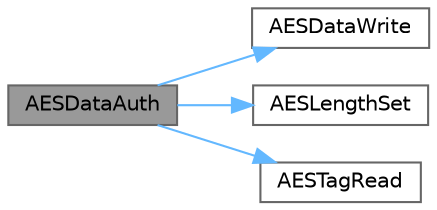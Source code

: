 digraph "AESDataAuth"
{
 // LATEX_PDF_SIZE
  bgcolor="transparent";
  edge [fontname=Helvetica,fontsize=10,labelfontname=Helvetica,labelfontsize=10];
  node [fontname=Helvetica,fontsize=10,shape=box,height=0.2,width=0.4];
  rankdir="LR";
  Node1 [id="Node000001",label="AESDataAuth",height=0.2,width=0.4,color="gray40", fillcolor="grey60", style="filled", fontcolor="black",tooltip=" "];
  Node1 -> Node2 [id="edge1_Node000001_Node000002",color="steelblue1",style="solid",tooltip=" "];
  Node2 [id="Node000002",label="AESDataWrite",height=0.2,width=0.4,color="grey40", fillcolor="white", style="filled",URL="$group__aes__api.html#gaece7b2668ed8e5e01353cd42d6cf30ad",tooltip=" "];
  Node1 -> Node3 [id="edge2_Node000001_Node000003",color="steelblue1",style="solid",tooltip=" "];
  Node3 [id="Node000003",label="AESLengthSet",height=0.2,width=0.4,color="grey40", fillcolor="white", style="filled",URL="$group__aes__api.html#ga884731d9239e9f5313d14b84721cf8f2",tooltip=" "];
  Node1 -> Node4 [id="edge3_Node000001_Node000004",color="steelblue1",style="solid",tooltip=" "];
  Node4 [id="Node000004",label="AESTagRead",height=0.2,width=0.4,color="grey40", fillcolor="white", style="filled",URL="$group__aes__api.html#gae4d89be99ad0411c6bd99f893ebc40d3",tooltip=" "];
}
